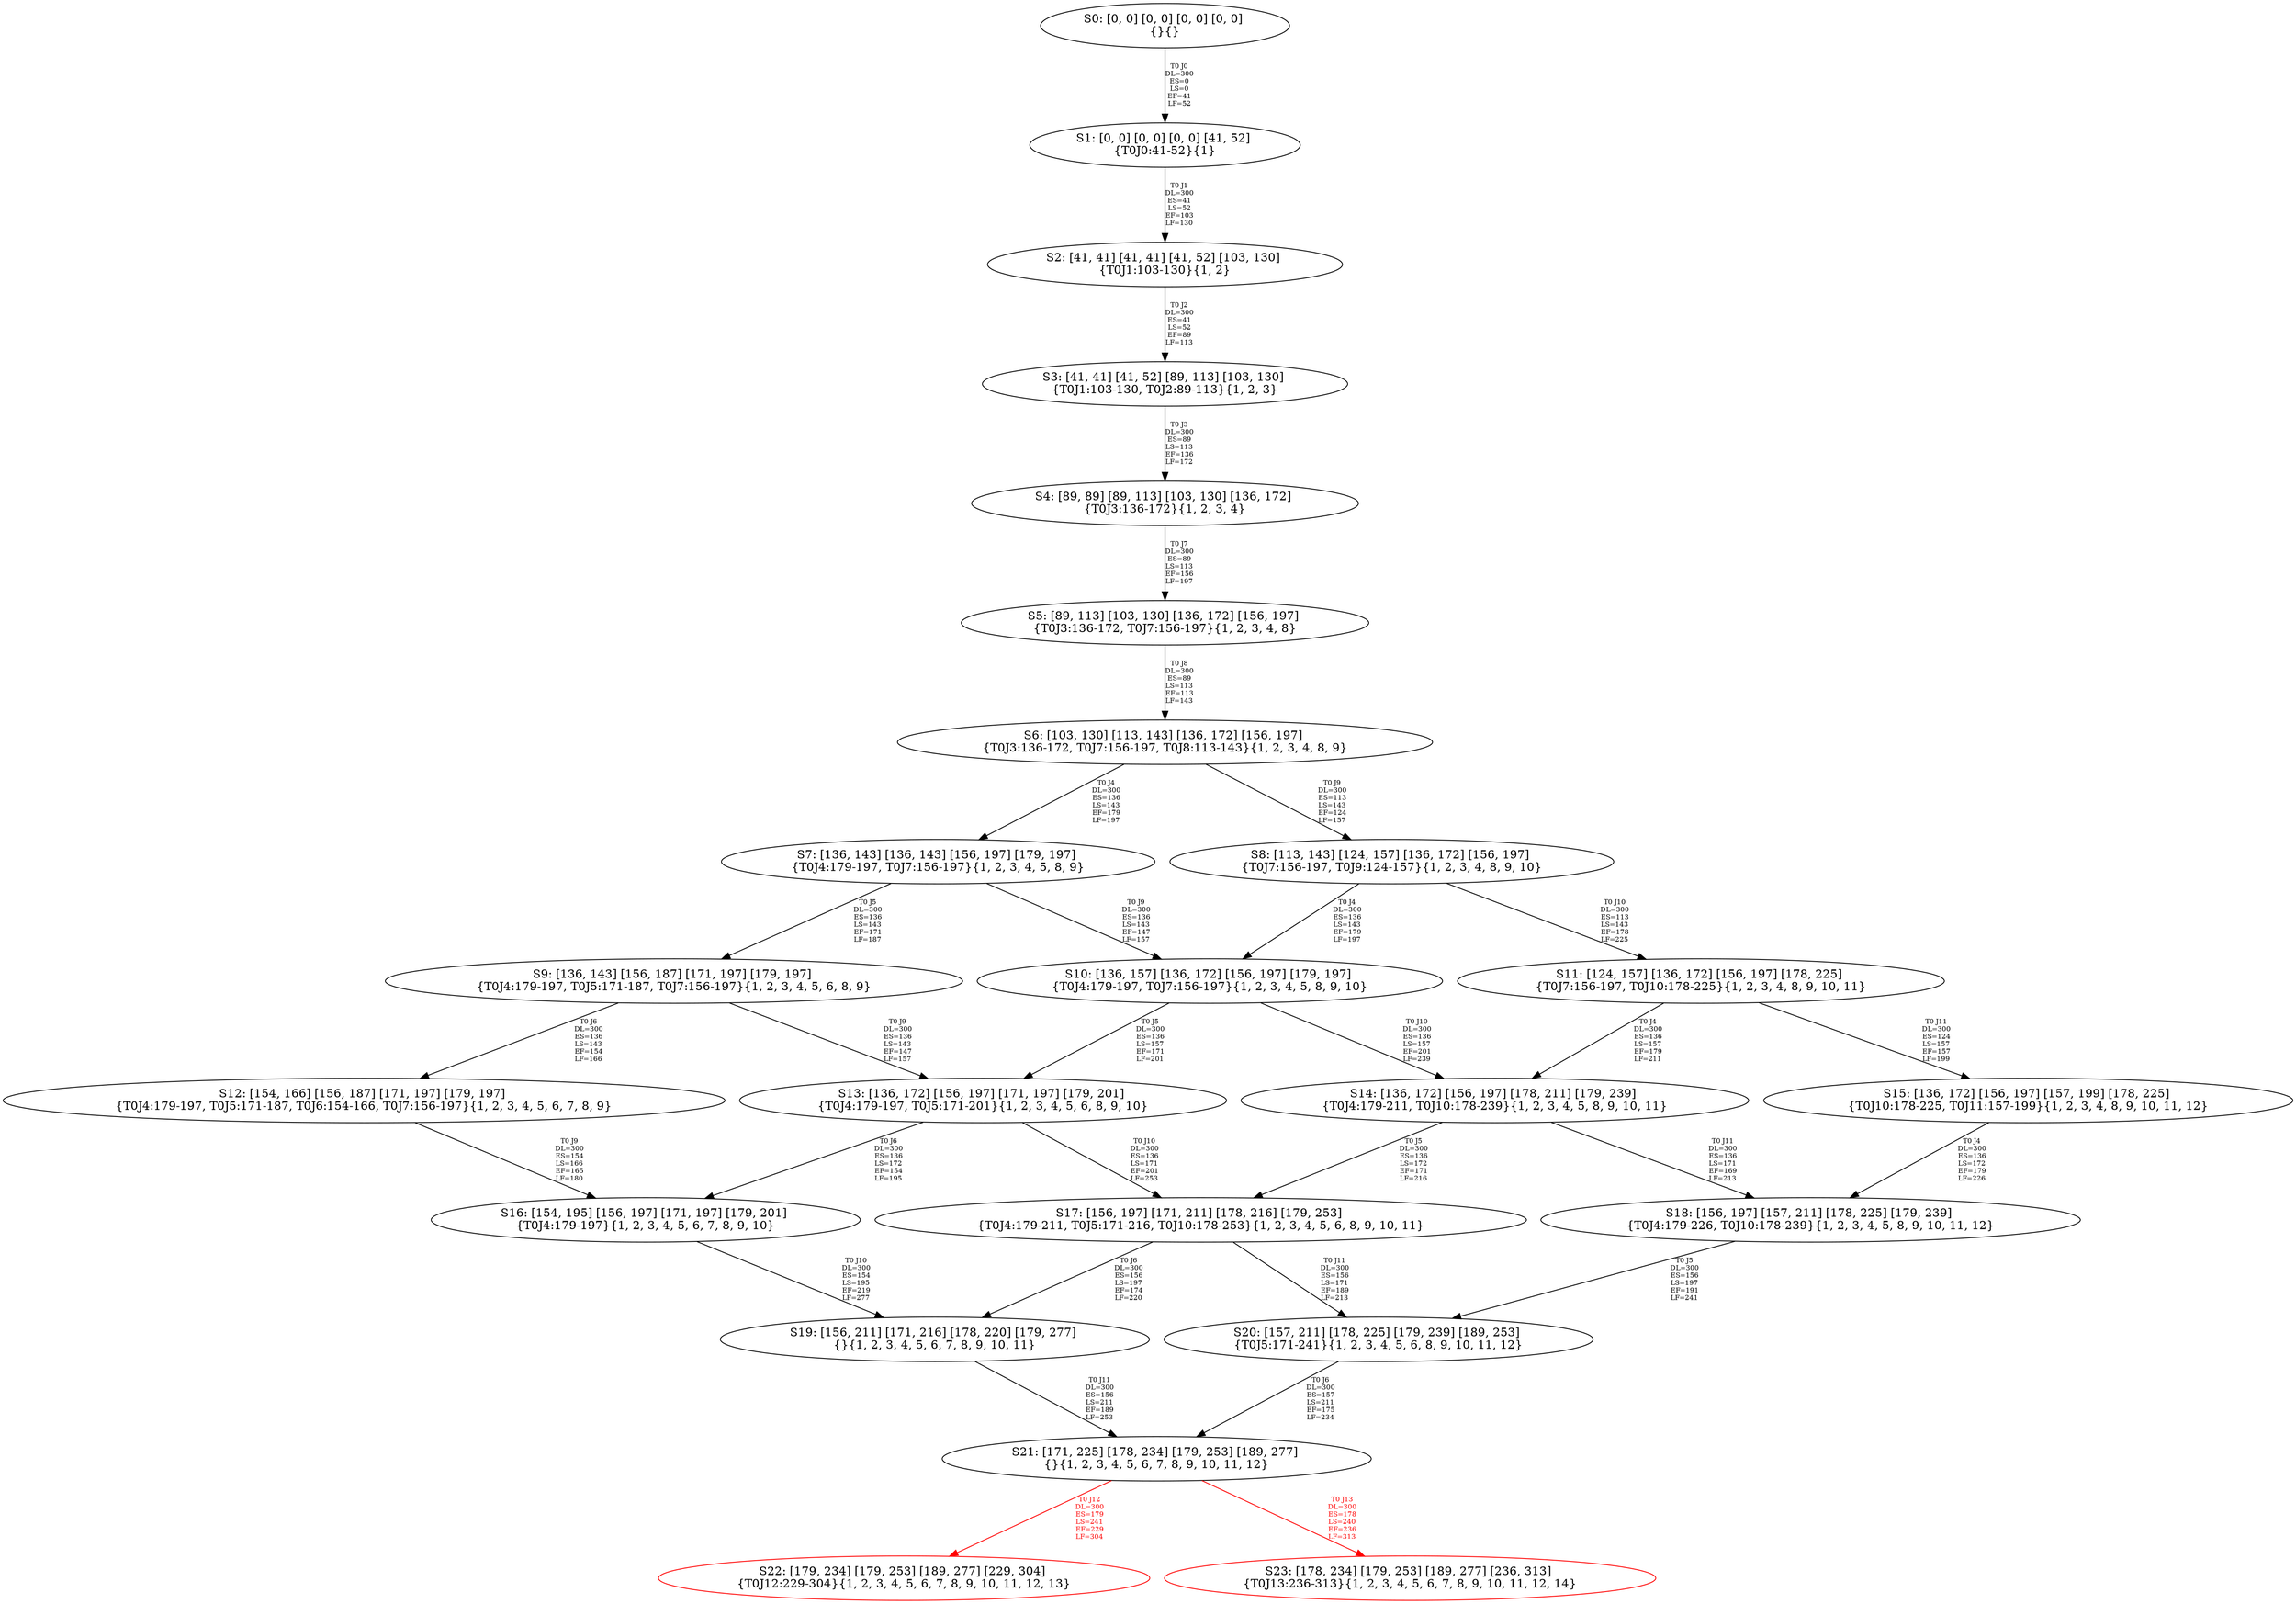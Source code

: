 digraph {
	S0[label="S0: [0, 0] [0, 0] [0, 0] [0, 0] \n{}{}"];
	S1[label="S1: [0, 0] [0, 0] [0, 0] [41, 52] \n{T0J0:41-52}{1}"];
	S2[label="S2: [41, 41] [41, 41] [41, 52] [103, 130] \n{T0J1:103-130}{1, 2}"];
	S3[label="S3: [41, 41] [41, 52] [89, 113] [103, 130] \n{T0J1:103-130, T0J2:89-113}{1, 2, 3}"];
	S4[label="S4: [89, 89] [89, 113] [103, 130] [136, 172] \n{T0J3:136-172}{1, 2, 3, 4}"];
	S5[label="S5: [89, 113] [103, 130] [136, 172] [156, 197] \n{T0J3:136-172, T0J7:156-197}{1, 2, 3, 4, 8}"];
	S6[label="S6: [103, 130] [113, 143] [136, 172] [156, 197] \n{T0J3:136-172, T0J7:156-197, T0J8:113-143}{1, 2, 3, 4, 8, 9}"];
	S7[label="S7: [136, 143] [136, 143] [156, 197] [179, 197] \n{T0J4:179-197, T0J7:156-197}{1, 2, 3, 4, 5, 8, 9}"];
	S8[label="S8: [113, 143] [124, 157] [136, 172] [156, 197] \n{T0J7:156-197, T0J9:124-157}{1, 2, 3, 4, 8, 9, 10}"];
	S9[label="S9: [136, 143] [156, 187] [171, 197] [179, 197] \n{T0J4:179-197, T0J5:171-187, T0J7:156-197}{1, 2, 3, 4, 5, 6, 8, 9}"];
	S10[label="S10: [136, 157] [136, 172] [156, 197] [179, 197] \n{T0J4:179-197, T0J7:156-197}{1, 2, 3, 4, 5, 8, 9, 10}"];
	S11[label="S11: [124, 157] [136, 172] [156, 197] [178, 225] \n{T0J7:156-197, T0J10:178-225}{1, 2, 3, 4, 8, 9, 10, 11}"];
	S12[label="S12: [154, 166] [156, 187] [171, 197] [179, 197] \n{T0J4:179-197, T0J5:171-187, T0J6:154-166, T0J7:156-197}{1, 2, 3, 4, 5, 6, 7, 8, 9}"];
	S13[label="S13: [136, 172] [156, 197] [171, 197] [179, 201] \n{T0J4:179-197, T0J5:171-201}{1, 2, 3, 4, 5, 6, 8, 9, 10}"];
	S14[label="S14: [136, 172] [156, 197] [178, 211] [179, 239] \n{T0J4:179-211, T0J10:178-239}{1, 2, 3, 4, 5, 8, 9, 10, 11}"];
	S15[label="S15: [136, 172] [156, 197] [157, 199] [178, 225] \n{T0J10:178-225, T0J11:157-199}{1, 2, 3, 4, 8, 9, 10, 11, 12}"];
	S16[label="S16: [154, 195] [156, 197] [171, 197] [179, 201] \n{T0J4:179-197}{1, 2, 3, 4, 5, 6, 7, 8, 9, 10}"];
	S17[label="S17: [156, 197] [171, 211] [178, 216] [179, 253] \n{T0J4:179-211, T0J5:171-216, T0J10:178-253}{1, 2, 3, 4, 5, 6, 8, 9, 10, 11}"];
	S18[label="S18: [156, 197] [157, 211] [178, 225] [179, 239] \n{T0J4:179-226, T0J10:178-239}{1, 2, 3, 4, 5, 8, 9, 10, 11, 12}"];
	S19[label="S19: [156, 211] [171, 216] [178, 220] [179, 277] \n{}{1, 2, 3, 4, 5, 6, 7, 8, 9, 10, 11}"];
	S20[label="S20: [157, 211] [178, 225] [179, 239] [189, 253] \n{T0J5:171-241}{1, 2, 3, 4, 5, 6, 8, 9, 10, 11, 12}"];
	S21[label="S21: [171, 225] [178, 234] [179, 253] [189, 277] \n{}{1, 2, 3, 4, 5, 6, 7, 8, 9, 10, 11, 12}"];
	S22[label="S22: [179, 234] [179, 253] [189, 277] [229, 304] \n{T0J12:229-304}{1, 2, 3, 4, 5, 6, 7, 8, 9, 10, 11, 12, 13}"];
	S23[label="S23: [178, 234] [179, 253] [189, 277] [236, 313] \n{T0J13:236-313}{1, 2, 3, 4, 5, 6, 7, 8, 9, 10, 11, 12, 14}"];
	S0 -> S1[label="T0 J0\nDL=300\nES=0\nLS=0\nEF=41\nLF=52",fontsize=8];
	S1 -> S2[label="T0 J1\nDL=300\nES=41\nLS=52\nEF=103\nLF=130",fontsize=8];
	S2 -> S3[label="T0 J2\nDL=300\nES=41\nLS=52\nEF=89\nLF=113",fontsize=8];
	S3 -> S4[label="T0 J3\nDL=300\nES=89\nLS=113\nEF=136\nLF=172",fontsize=8];
	S4 -> S5[label="T0 J7\nDL=300\nES=89\nLS=113\nEF=156\nLF=197",fontsize=8];
	S5 -> S6[label="T0 J8\nDL=300\nES=89\nLS=113\nEF=113\nLF=143",fontsize=8];
	S6 -> S7[label="T0 J4\nDL=300\nES=136\nLS=143\nEF=179\nLF=197",fontsize=8];
	S6 -> S8[label="T0 J9\nDL=300\nES=113\nLS=143\nEF=124\nLF=157",fontsize=8];
	S7 -> S9[label="T0 J5\nDL=300\nES=136\nLS=143\nEF=171\nLF=187",fontsize=8];
	S7 -> S10[label="T0 J9\nDL=300\nES=136\nLS=143\nEF=147\nLF=157",fontsize=8];
	S8 -> S10[label="T0 J4\nDL=300\nES=136\nLS=143\nEF=179\nLF=197",fontsize=8];
	S8 -> S11[label="T0 J10\nDL=300\nES=113\nLS=143\nEF=178\nLF=225",fontsize=8];
	S9 -> S12[label="T0 J6\nDL=300\nES=136\nLS=143\nEF=154\nLF=166",fontsize=8];
	S9 -> S13[label="T0 J9\nDL=300\nES=136\nLS=143\nEF=147\nLF=157",fontsize=8];
	S10 -> S13[label="T0 J5\nDL=300\nES=136\nLS=157\nEF=171\nLF=201",fontsize=8];
	S10 -> S14[label="T0 J10\nDL=300\nES=136\nLS=157\nEF=201\nLF=239",fontsize=8];
	S11 -> S14[label="T0 J4\nDL=300\nES=136\nLS=157\nEF=179\nLF=211",fontsize=8];
	S11 -> S15[label="T0 J11\nDL=300\nES=124\nLS=157\nEF=157\nLF=199",fontsize=8];
	S12 -> S16[label="T0 J9\nDL=300\nES=154\nLS=166\nEF=165\nLF=180",fontsize=8];
	S13 -> S16[label="T0 J6\nDL=300\nES=136\nLS=172\nEF=154\nLF=195",fontsize=8];
	S13 -> S17[label="T0 J10\nDL=300\nES=136\nLS=171\nEF=201\nLF=253",fontsize=8];
	S14 -> S17[label="T0 J5\nDL=300\nES=136\nLS=172\nEF=171\nLF=216",fontsize=8];
	S14 -> S18[label="T0 J11\nDL=300\nES=136\nLS=171\nEF=169\nLF=213",fontsize=8];
	S15 -> S18[label="T0 J4\nDL=300\nES=136\nLS=172\nEF=179\nLF=226",fontsize=8];
	S16 -> S19[label="T0 J10\nDL=300\nES=154\nLS=195\nEF=219\nLF=277",fontsize=8];
	S17 -> S19[label="T0 J6\nDL=300\nES=156\nLS=197\nEF=174\nLF=220",fontsize=8];
	S17 -> S20[label="T0 J11\nDL=300\nES=156\nLS=171\nEF=189\nLF=213",fontsize=8];
	S18 -> S20[label="T0 J5\nDL=300\nES=156\nLS=197\nEF=191\nLF=241",fontsize=8];
	S19 -> S21[label="T0 J11\nDL=300\nES=156\nLS=211\nEF=189\nLF=253",fontsize=8];
	S20 -> S21[label="T0 J6\nDL=300\nES=157\nLS=211\nEF=175\nLF=234",fontsize=8];
	S21 -> S22[label="T0 J12\nDL=300\nES=179\nLS=241\nEF=229\nLF=304",color=Red,fontcolor=Red,fontsize=8];
S22[color=Red];
	S21 -> S23[label="T0 J13\nDL=300\nES=178\nLS=240\nEF=236\nLF=313",color=Red,fontcolor=Red,fontsize=8];
S23[color=Red];
}
